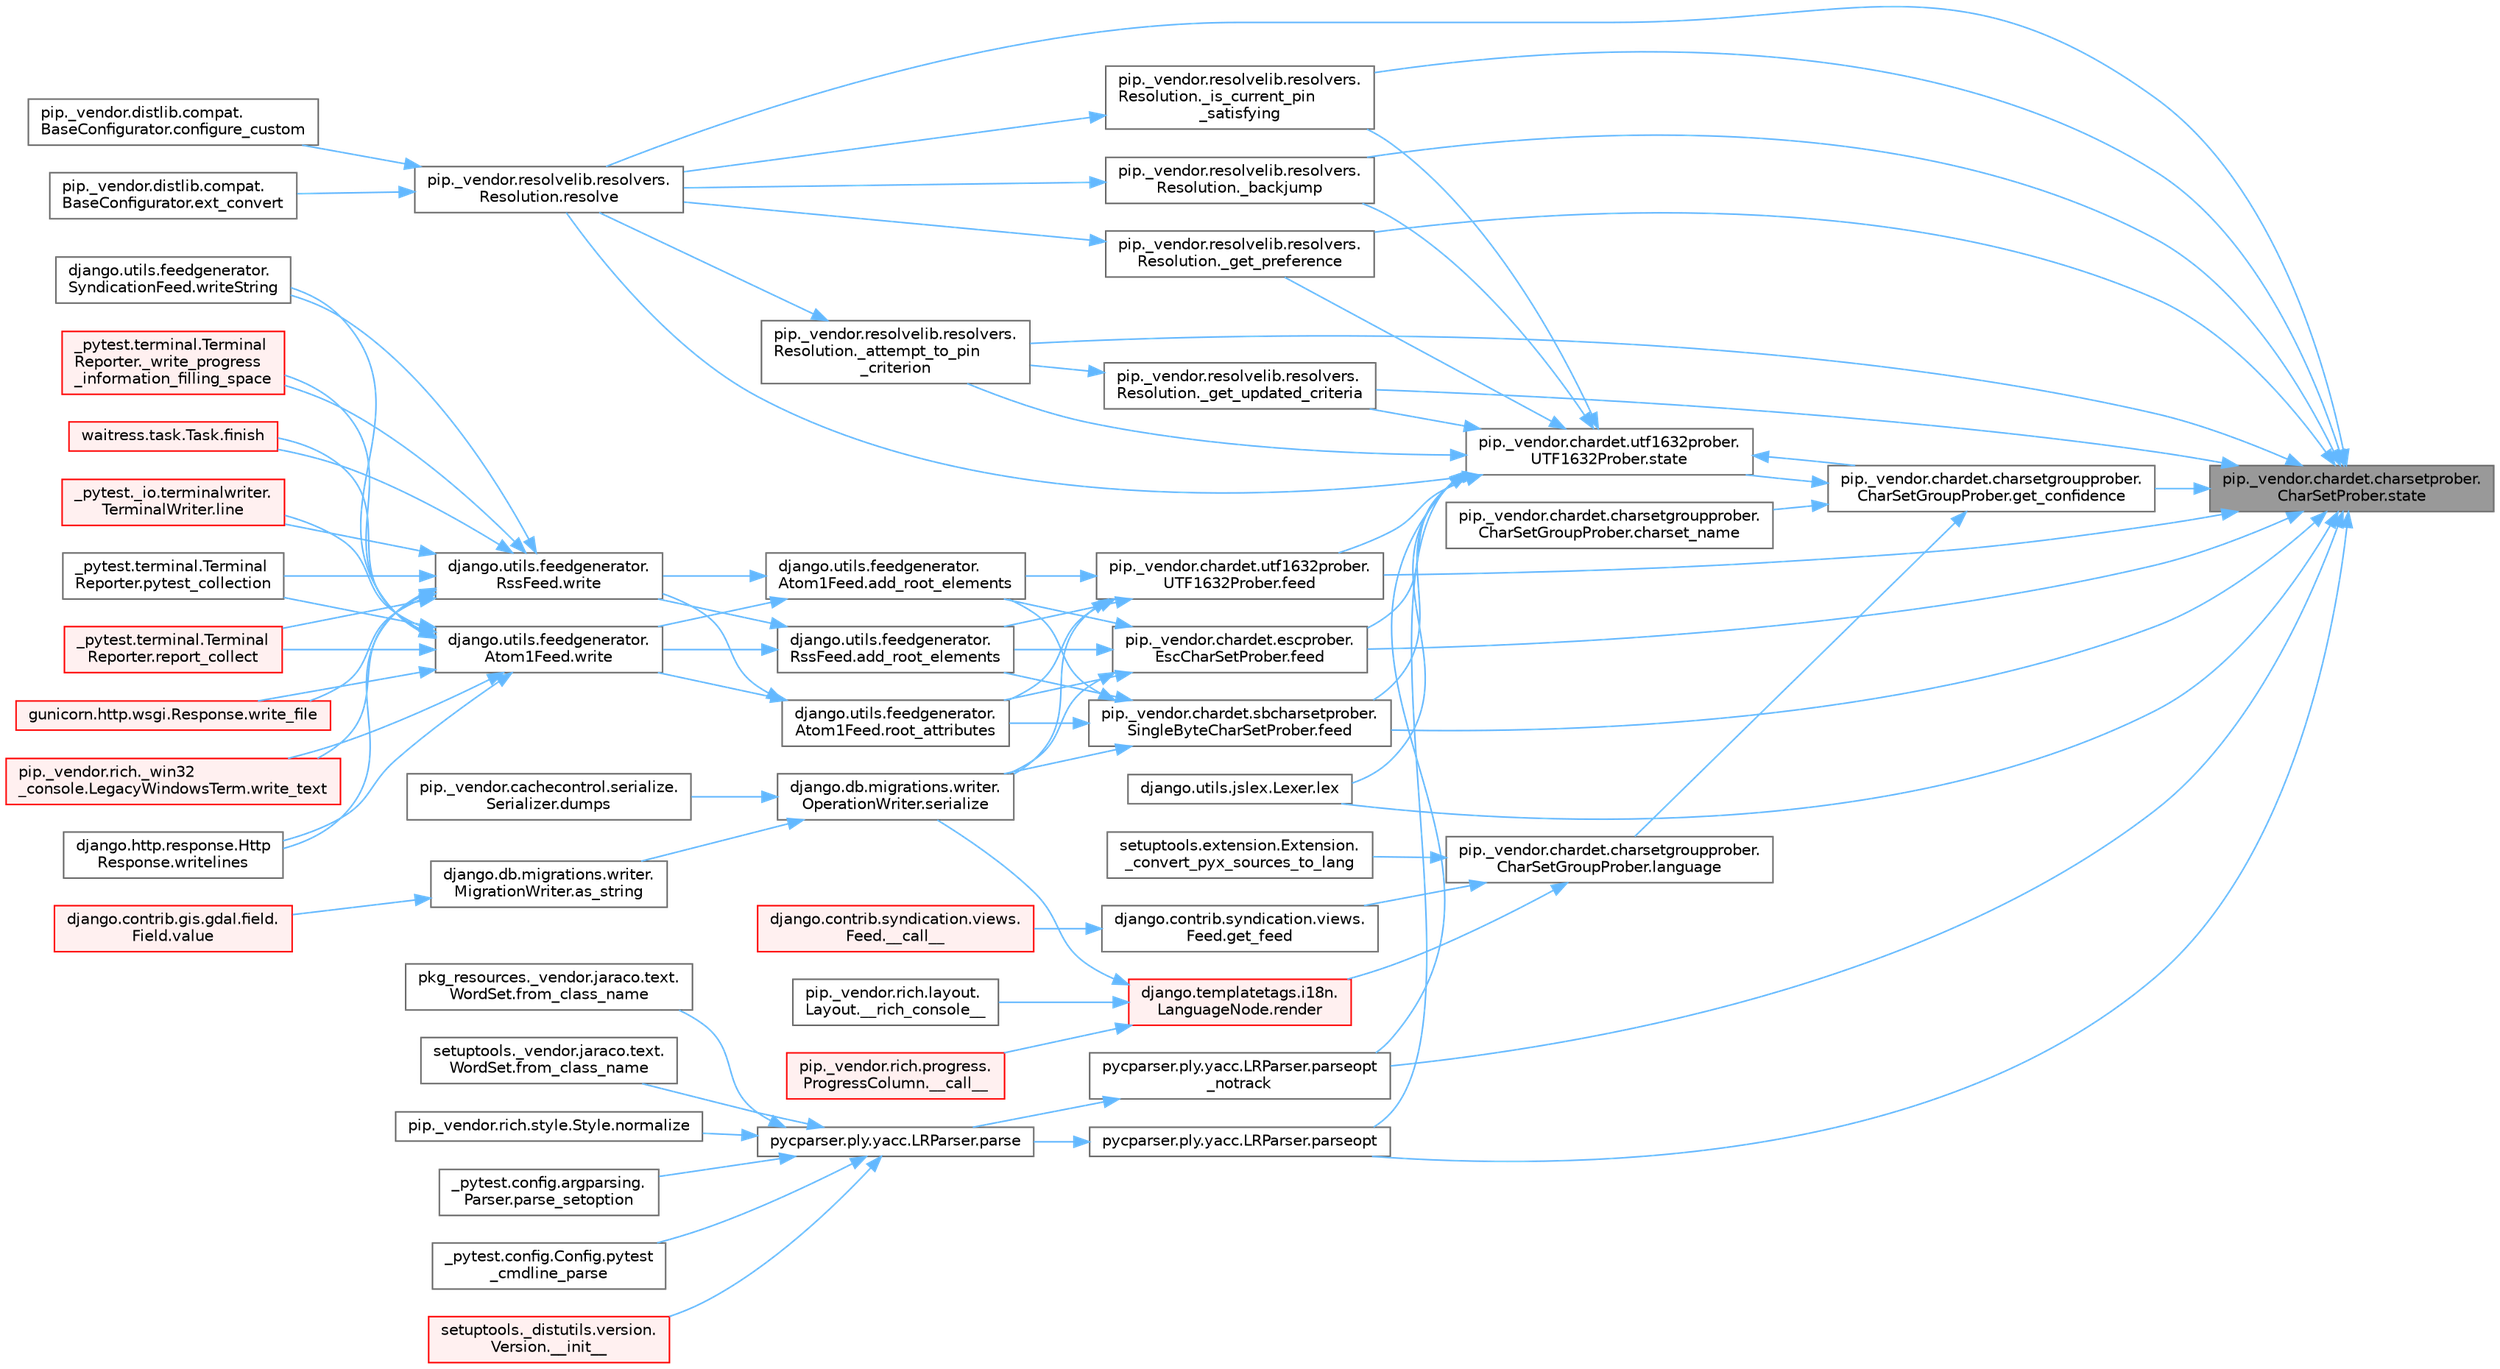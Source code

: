 digraph "pip._vendor.chardet.charsetprober.CharSetProber.state"
{
 // LATEX_PDF_SIZE
  bgcolor="transparent";
  edge [fontname=Helvetica,fontsize=10,labelfontname=Helvetica,labelfontsize=10];
  node [fontname=Helvetica,fontsize=10,shape=box,height=0.2,width=0.4];
  rankdir="RL";
  Node1 [id="Node000001",label="pip._vendor.chardet.charsetprober.\lCharSetProber.state",height=0.2,width=0.4,color="gray40", fillcolor="grey60", style="filled", fontcolor="black",tooltip=" "];
  Node1 -> Node2 [id="edge1_Node000001_Node000002",dir="back",color="steelblue1",style="solid",tooltip=" "];
  Node2 [id="Node000002",label="pip._vendor.resolvelib.resolvers.\lResolution._attempt_to_pin\l_criterion",height=0.2,width=0.4,color="grey40", fillcolor="white", style="filled",URL="$classpip_1_1__vendor_1_1resolvelib_1_1resolvers_1_1_resolution.html#a8ede57631fbb093024b2c6190f860578",tooltip=" "];
  Node2 -> Node3 [id="edge2_Node000002_Node000003",dir="back",color="steelblue1",style="solid",tooltip=" "];
  Node3 [id="Node000003",label="pip._vendor.resolvelib.resolvers.\lResolution.resolve",height=0.2,width=0.4,color="grey40", fillcolor="white", style="filled",URL="$classpip_1_1__vendor_1_1resolvelib_1_1resolvers_1_1_resolution.html#abf24a4f0e5020afae4ac2ee6d280807a",tooltip=" "];
  Node3 -> Node4 [id="edge3_Node000003_Node000004",dir="back",color="steelblue1",style="solid",tooltip=" "];
  Node4 [id="Node000004",label="pip._vendor.distlib.compat.\lBaseConfigurator.configure_custom",height=0.2,width=0.4,color="grey40", fillcolor="white", style="filled",URL="$classpip_1_1__vendor_1_1distlib_1_1compat_1_1_base_configurator.html#af4feb3037e756b7064576de15a803f21",tooltip=" "];
  Node3 -> Node5 [id="edge4_Node000003_Node000005",dir="back",color="steelblue1",style="solid",tooltip=" "];
  Node5 [id="Node000005",label="pip._vendor.distlib.compat.\lBaseConfigurator.ext_convert",height=0.2,width=0.4,color="grey40", fillcolor="white", style="filled",URL="$classpip_1_1__vendor_1_1distlib_1_1compat_1_1_base_configurator.html#ad2396c99e842d8f5f96207d76d9491cd",tooltip=" "];
  Node1 -> Node6 [id="edge5_Node000001_Node000006",dir="back",color="steelblue1",style="solid",tooltip=" "];
  Node6 [id="Node000006",label="pip._vendor.resolvelib.resolvers.\lResolution._backjump",height=0.2,width=0.4,color="grey40", fillcolor="white", style="filled",URL="$classpip_1_1__vendor_1_1resolvelib_1_1resolvers_1_1_resolution.html#a7fe87674694eeb17cb30dd36ebadda42",tooltip=" "];
  Node6 -> Node3 [id="edge6_Node000006_Node000003",dir="back",color="steelblue1",style="solid",tooltip=" "];
  Node1 -> Node7 [id="edge7_Node000001_Node000007",dir="back",color="steelblue1",style="solid",tooltip=" "];
  Node7 [id="Node000007",label="pip._vendor.resolvelib.resolvers.\lResolution._get_preference",height=0.2,width=0.4,color="grey40", fillcolor="white", style="filled",URL="$classpip_1_1__vendor_1_1resolvelib_1_1resolvers_1_1_resolution.html#a7c329ea763f619d3698aea05c1489e89",tooltip=" "];
  Node7 -> Node3 [id="edge8_Node000007_Node000003",dir="back",color="steelblue1",style="solid",tooltip=" "];
  Node1 -> Node8 [id="edge9_Node000001_Node000008",dir="back",color="steelblue1",style="solid",tooltip=" "];
  Node8 [id="Node000008",label="pip._vendor.resolvelib.resolvers.\lResolution._get_updated_criteria",height=0.2,width=0.4,color="grey40", fillcolor="white", style="filled",URL="$classpip_1_1__vendor_1_1resolvelib_1_1resolvers_1_1_resolution.html#a64151ae2f0f597da69ce99c3528ebff8",tooltip=" "];
  Node8 -> Node2 [id="edge10_Node000008_Node000002",dir="back",color="steelblue1",style="solid",tooltip=" "];
  Node1 -> Node9 [id="edge11_Node000001_Node000009",dir="back",color="steelblue1",style="solid",tooltip=" "];
  Node9 [id="Node000009",label="pip._vendor.resolvelib.resolvers.\lResolution._is_current_pin\l_satisfying",height=0.2,width=0.4,color="grey40", fillcolor="white", style="filled",URL="$classpip_1_1__vendor_1_1resolvelib_1_1resolvers_1_1_resolution.html#abc71e9edd52232d2f55e4b2b2f134618",tooltip=" "];
  Node9 -> Node3 [id="edge12_Node000009_Node000003",dir="back",color="steelblue1",style="solid",tooltip=" "];
  Node1 -> Node10 [id="edge13_Node000001_Node000010",dir="back",color="steelblue1",style="solid",tooltip=" "];
  Node10 [id="Node000010",label="pip._vendor.chardet.escprober.\lEscCharSetProber.feed",height=0.2,width=0.4,color="grey40", fillcolor="white", style="filled",URL="$classpip_1_1__vendor_1_1chardet_1_1escprober_1_1_esc_char_set_prober.html#ad4c988e1f9e0cfe2cae4ebdc50ebe61c",tooltip=" "];
  Node10 -> Node11 [id="edge14_Node000010_Node000011",dir="back",color="steelblue1",style="solid",tooltip=" "];
  Node11 [id="Node000011",label="django.utils.feedgenerator.\lAtom1Feed.add_root_elements",height=0.2,width=0.4,color="grey40", fillcolor="white", style="filled",URL="$classdjango_1_1utils_1_1feedgenerator_1_1_atom1_feed.html#a3f861beae65b2c1d07d6192175be850e",tooltip=" "];
  Node11 -> Node12 [id="edge15_Node000011_Node000012",dir="back",color="steelblue1",style="solid",tooltip=" "];
  Node12 [id="Node000012",label="django.utils.feedgenerator.\lAtom1Feed.write",height=0.2,width=0.4,color="grey40", fillcolor="white", style="filled",URL="$classdjango_1_1utils_1_1feedgenerator_1_1_atom1_feed.html#afbf5b931a75be201e339b64a8aa46119",tooltip=" "];
  Node12 -> Node13 [id="edge16_Node000012_Node000013",dir="back",color="steelblue1",style="solid",tooltip=" "];
  Node13 [id="Node000013",label="_pytest.terminal.Terminal\lReporter._write_progress\l_information_filling_space",height=0.2,width=0.4,color="red", fillcolor="#FFF0F0", style="filled",URL="$class__pytest_1_1terminal_1_1_terminal_reporter.html#a915f19bb955611b65c211c611c4568b1",tooltip=" "];
  Node12 -> Node16 [id="edge17_Node000012_Node000016",dir="back",color="steelblue1",style="solid",tooltip=" "];
  Node16 [id="Node000016",label="waitress.task.Task.finish",height=0.2,width=0.4,color="red", fillcolor="#FFF0F0", style="filled",URL="$classwaitress_1_1task_1_1_task.html#a1e94739ac27e14a159d0e17c6d3e54b2",tooltip=" "];
  Node12 -> Node89 [id="edge18_Node000012_Node000089",dir="back",color="steelblue1",style="solid",tooltip=" "];
  Node89 [id="Node000089",label="_pytest._io.terminalwriter.\lTerminalWriter.line",height=0.2,width=0.4,color="red", fillcolor="#FFF0F0", style="filled",URL="$class__pytest_1_1__io_1_1terminalwriter_1_1_terminal_writer.html#a70c206b6c71b946771673c95d93d5d5a",tooltip=" "];
  Node12 -> Node309 [id="edge19_Node000012_Node000309",dir="back",color="steelblue1",style="solid",tooltip=" "];
  Node309 [id="Node000309",label="_pytest.terminal.Terminal\lReporter.pytest_collection",height=0.2,width=0.4,color="grey40", fillcolor="white", style="filled",URL="$class__pytest_1_1terminal_1_1_terminal_reporter.html#a1c7fd0ed91d4a12bb30c452d893e467f",tooltip=" "];
  Node12 -> Node310 [id="edge20_Node000012_Node000310",dir="back",color="steelblue1",style="solid",tooltip=" "];
  Node310 [id="Node000310",label="_pytest.terminal.Terminal\lReporter.report_collect",height=0.2,width=0.4,color="red", fillcolor="#FFF0F0", style="filled",URL="$class__pytest_1_1terminal_1_1_terminal_reporter.html#a8aaee1238de041e936a2d65c80d5458b",tooltip=" "];
  Node12 -> Node313 [id="edge21_Node000012_Node000313",dir="back",color="steelblue1",style="solid",tooltip=" "];
  Node313 [id="Node000313",label="gunicorn.http.wsgi.Response.write_file",height=0.2,width=0.4,color="red", fillcolor="#FFF0F0", style="filled",URL="$classgunicorn_1_1http_1_1wsgi_1_1_response.html#a469fe7554d4ffcd4dd1497f24d216329",tooltip=" "];
  Node12 -> Node315 [id="edge22_Node000012_Node000315",dir="back",color="steelblue1",style="solid",tooltip=" "];
  Node315 [id="Node000315",label="pip._vendor.rich._win32\l_console.LegacyWindowsTerm.write_text",height=0.2,width=0.4,color="red", fillcolor="#FFF0F0", style="filled",URL="$classpip_1_1__vendor_1_1rich_1_1__win32__console_1_1_legacy_windows_term.html#a285165149598e15cac2caf4d03385612",tooltip=" "];
  Node12 -> Node317 [id="edge23_Node000012_Node000317",dir="back",color="steelblue1",style="solid",tooltip=" "];
  Node317 [id="Node000317",label="django.http.response.Http\lResponse.writelines",height=0.2,width=0.4,color="grey40", fillcolor="white", style="filled",URL="$classdjango_1_1http_1_1response_1_1_http_response.html#aceaa0c2997dfd21c34c44056e7292914",tooltip=" "];
  Node12 -> Node318 [id="edge24_Node000012_Node000318",dir="back",color="steelblue1",style="solid",tooltip=" "];
  Node318 [id="Node000318",label="django.utils.feedgenerator.\lSyndicationFeed.writeString",height=0.2,width=0.4,color="grey40", fillcolor="white", style="filled",URL="$classdjango_1_1utils_1_1feedgenerator_1_1_syndication_feed.html#a78aa2a245467085cb79cdca0dc35f677",tooltip=" "];
  Node11 -> Node88 [id="edge25_Node000011_Node000088",dir="back",color="steelblue1",style="solid",tooltip=" "];
  Node88 [id="Node000088",label="django.utils.feedgenerator.\lRssFeed.write",height=0.2,width=0.4,color="grey40", fillcolor="white", style="filled",URL="$classdjango_1_1utils_1_1feedgenerator_1_1_rss_feed.html#a63ea2926c2c773e874f51ced997a2618",tooltip=" "];
  Node88 -> Node13 [id="edge26_Node000088_Node000013",dir="back",color="steelblue1",style="solid",tooltip=" "];
  Node88 -> Node16 [id="edge27_Node000088_Node000016",dir="back",color="steelblue1",style="solid",tooltip=" "];
  Node88 -> Node89 [id="edge28_Node000088_Node000089",dir="back",color="steelblue1",style="solid",tooltip=" "];
  Node88 -> Node309 [id="edge29_Node000088_Node000309",dir="back",color="steelblue1",style="solid",tooltip=" "];
  Node88 -> Node310 [id="edge30_Node000088_Node000310",dir="back",color="steelblue1",style="solid",tooltip=" "];
  Node88 -> Node313 [id="edge31_Node000088_Node000313",dir="back",color="steelblue1",style="solid",tooltip=" "];
  Node88 -> Node315 [id="edge32_Node000088_Node000315",dir="back",color="steelblue1",style="solid",tooltip=" "];
  Node88 -> Node317 [id="edge33_Node000088_Node000317",dir="back",color="steelblue1",style="solid",tooltip=" "];
  Node88 -> Node318 [id="edge34_Node000088_Node000318",dir="back",color="steelblue1",style="solid",tooltip=" "];
  Node10 -> Node87 [id="edge35_Node000010_Node000087",dir="back",color="steelblue1",style="solid",tooltip=" "];
  Node87 [id="Node000087",label="django.utils.feedgenerator.\lRssFeed.add_root_elements",height=0.2,width=0.4,color="grey40", fillcolor="white", style="filled",URL="$classdjango_1_1utils_1_1feedgenerator_1_1_rss_feed.html#afe28a1e8efc5fc065f74b4277a43663e",tooltip=" "];
  Node87 -> Node12 [id="edge36_Node000087_Node000012",dir="back",color="steelblue1",style="solid",tooltip=" "];
  Node87 -> Node88 [id="edge37_Node000087_Node000088",dir="back",color="steelblue1",style="solid",tooltip=" "];
  Node10 -> Node1735 [id="edge38_Node000010_Node001735",dir="back",color="steelblue1",style="solid",tooltip=" "];
  Node1735 [id="Node001735",label="django.utils.feedgenerator.\lAtom1Feed.root_attributes",height=0.2,width=0.4,color="grey40", fillcolor="white", style="filled",URL="$classdjango_1_1utils_1_1feedgenerator_1_1_atom1_feed.html#a8ea06279a106db871795893125306409",tooltip=" "];
  Node1735 -> Node12 [id="edge39_Node001735_Node000012",dir="back",color="steelblue1",style="solid",tooltip=" "];
  Node1735 -> Node88 [id="edge40_Node001735_Node000088",dir="back",color="steelblue1",style="solid",tooltip=" "];
  Node10 -> Node1006 [id="edge41_Node000010_Node001006",dir="back",color="steelblue1",style="solid",tooltip=" "];
  Node1006 [id="Node001006",label="django.db.migrations.writer.\lOperationWriter.serialize",height=0.2,width=0.4,color="grey40", fillcolor="white", style="filled",URL="$classdjango_1_1db_1_1migrations_1_1writer_1_1_operation_writer.html#a866e8d13e1c54a35d74e9a6b0383b2f8",tooltip=" "];
  Node1006 -> Node1007 [id="edge42_Node001006_Node001007",dir="back",color="steelblue1",style="solid",tooltip=" "];
  Node1007 [id="Node001007",label="django.db.migrations.writer.\lMigrationWriter.as_string",height=0.2,width=0.4,color="grey40", fillcolor="white", style="filled",URL="$classdjango_1_1db_1_1migrations_1_1writer_1_1_migration_writer.html#a4cf831cf0ce1f20f21c7e5ce5ec60980",tooltip=" "];
  Node1007 -> Node1008 [id="edge43_Node001007_Node001008",dir="back",color="steelblue1",style="solid",tooltip=" "];
  Node1008 [id="Node001008",label="django.contrib.gis.gdal.field.\lField.value",height=0.2,width=0.4,color="red", fillcolor="#FFF0F0", style="filled",URL="$classdjango_1_1contrib_1_1gis_1_1gdal_1_1field_1_1_field.html#a0534fa49aaead023461bb9458776c33c",tooltip=" "];
  Node1006 -> Node2377 [id="edge44_Node001006_Node002377",dir="back",color="steelblue1",style="solid",tooltip=" "];
  Node2377 [id="Node002377",label="pip._vendor.cachecontrol.serialize.\lSerializer.dumps",height=0.2,width=0.4,color="grey40", fillcolor="white", style="filled",URL="$classpip_1_1__vendor_1_1cachecontrol_1_1serialize_1_1_serializer.html#af9655b2c82e5c0e3d17fd611d32c7804",tooltip=" "];
  Node1 -> Node3186 [id="edge45_Node000001_Node003186",dir="back",color="steelblue1",style="solid",tooltip=" "];
  Node3186 [id="Node003186",label="pip._vendor.chardet.sbcharsetprober.\lSingleByteCharSetProber.feed",height=0.2,width=0.4,color="grey40", fillcolor="white", style="filled",URL="$classpip_1_1__vendor_1_1chardet_1_1sbcharsetprober_1_1_single_byte_char_set_prober.html#ab6d2e8e37d450e7ce0dda8dadfec2b57",tooltip=" "];
  Node3186 -> Node11 [id="edge46_Node003186_Node000011",dir="back",color="steelblue1",style="solid",tooltip=" "];
  Node3186 -> Node87 [id="edge47_Node003186_Node000087",dir="back",color="steelblue1",style="solid",tooltip=" "];
  Node3186 -> Node1735 [id="edge48_Node003186_Node001735",dir="back",color="steelblue1",style="solid",tooltip=" "];
  Node3186 -> Node1006 [id="edge49_Node003186_Node001006",dir="back",color="steelblue1",style="solid",tooltip=" "];
  Node1 -> Node3187 [id="edge50_Node000001_Node003187",dir="back",color="steelblue1",style="solid",tooltip=" "];
  Node3187 [id="Node003187",label="pip._vendor.chardet.utf1632prober.\lUTF1632Prober.feed",height=0.2,width=0.4,color="grey40", fillcolor="white", style="filled",URL="$classpip_1_1__vendor_1_1chardet_1_1utf1632prober_1_1_u_t_f1632_prober.html#a16a8bea3b9608f94237b49f2f0cd4b74",tooltip=" "];
  Node3187 -> Node11 [id="edge51_Node003187_Node000011",dir="back",color="steelblue1",style="solid",tooltip=" "];
  Node3187 -> Node87 [id="edge52_Node003187_Node000087",dir="back",color="steelblue1",style="solid",tooltip=" "];
  Node3187 -> Node1735 [id="edge53_Node003187_Node001735",dir="back",color="steelblue1",style="solid",tooltip=" "];
  Node3187 -> Node1006 [id="edge54_Node003187_Node001006",dir="back",color="steelblue1",style="solid",tooltip=" "];
  Node1 -> Node3188 [id="edge55_Node000001_Node003188",dir="back",color="steelblue1",style="solid",tooltip=" "];
  Node3188 [id="Node003188",label="pip._vendor.chardet.charsetgroupprober.\lCharSetGroupProber.get_confidence",height=0.2,width=0.4,color="grey40", fillcolor="white", style="filled",URL="$classpip_1_1__vendor_1_1chardet_1_1charsetgroupprober_1_1_char_set_group_prober.html#a45c3877c8cf8576a1198d250f91c33f9",tooltip=" "];
  Node3188 -> Node3189 [id="edge56_Node003188_Node003189",dir="back",color="steelblue1",style="solid",tooltip=" "];
  Node3189 [id="Node003189",label="pip._vendor.chardet.charsetgroupprober.\lCharSetGroupProber.charset_name",height=0.2,width=0.4,color="grey40", fillcolor="white", style="filled",URL="$classpip_1_1__vendor_1_1chardet_1_1charsetgroupprober_1_1_char_set_group_prober.html#a72f1a7ffc65aedd4c2fb9c1eb05249cf",tooltip=" "];
  Node3188 -> Node3190 [id="edge57_Node003188_Node003190",dir="back",color="steelblue1",style="solid",tooltip=" "];
  Node3190 [id="Node003190",label="pip._vendor.chardet.charsetgroupprober.\lCharSetGroupProber.language",height=0.2,width=0.4,color="grey40", fillcolor="white", style="filled",URL="$classpip_1_1__vendor_1_1chardet_1_1charsetgroupprober_1_1_char_set_group_prober.html#a4eed2755176d79c1d176c7500400f899",tooltip=" "];
  Node3190 -> Node3191 [id="edge58_Node003190_Node003191",dir="back",color="steelblue1",style="solid",tooltip=" "];
  Node3191 [id="Node003191",label="setuptools.extension.Extension.\l_convert_pyx_sources_to_lang",height=0.2,width=0.4,color="grey40", fillcolor="white", style="filled",URL="$classsetuptools_1_1extension_1_1_extension.html#aaf601d7106ef472a4913e4bacd039c2a",tooltip=" "];
  Node3190 -> Node1888 [id="edge59_Node003190_Node001888",dir="back",color="steelblue1",style="solid",tooltip=" "];
  Node1888 [id="Node001888",label="django.contrib.syndication.views.\lFeed.get_feed",height=0.2,width=0.4,color="grey40", fillcolor="white", style="filled",URL="$classdjango_1_1contrib_1_1syndication_1_1views_1_1_feed.html#a22e9036857876e13966fd7f846ae909d",tooltip=" "];
  Node1888 -> Node1889 [id="edge60_Node001888_Node001889",dir="back",color="steelblue1",style="solid",tooltip=" "];
  Node1889 [id="Node001889",label="django.contrib.syndication.views.\lFeed.__call__",height=0.2,width=0.4,color="red", fillcolor="#FFF0F0", style="filled",URL="$classdjango_1_1contrib_1_1syndication_1_1views_1_1_feed.html#ac7a9680a1b709d8eb37ae3c6ce000220",tooltip=" "];
  Node3190 -> Node3192 [id="edge61_Node003190_Node003192",dir="back",color="steelblue1",style="solid",tooltip=" "];
  Node3192 [id="Node003192",label="django.templatetags.i18n.\lLanguageNode.render",height=0.2,width=0.4,color="red", fillcolor="#FFF0F0", style="filled",URL="$classdjango_1_1templatetags_1_1i18n_1_1_language_node.html#a2c88f345e9d8623bafaa4eb5efdefa84",tooltip=" "];
  Node3192 -> Node453 [id="edge62_Node003192_Node000453",dir="back",color="steelblue1",style="solid",tooltip=" "];
  Node453 [id="Node000453",label="pip._vendor.rich.progress.\lProgressColumn.__call__",height=0.2,width=0.4,color="red", fillcolor="#FFF0F0", style="filled",URL="$classpip_1_1__vendor_1_1rich_1_1progress_1_1_progress_column.html#ae0c399be74222f949edb0fa5324cf6ea",tooltip=" "];
  Node3192 -> Node454 [id="edge63_Node003192_Node000454",dir="back",color="steelblue1",style="solid",tooltip=" "];
  Node454 [id="Node000454",label="pip._vendor.rich.layout.\lLayout.__rich_console__",height=0.2,width=0.4,color="grey40", fillcolor="white", style="filled",URL="$classpip_1_1__vendor_1_1rich_1_1layout_1_1_layout.html#ac39cb3d17d2b0324ee1b0dada41a3ebd",tooltip=" "];
  Node3192 -> Node1006 [id="edge64_Node003192_Node001006",dir="back",color="steelblue1",style="solid",tooltip=" "];
  Node3188 -> Node3193 [id="edge65_Node003188_Node003193",dir="back",color="steelblue1",style="solid",tooltip=" "];
  Node3193 [id="Node003193",label="pip._vendor.chardet.utf1632prober.\lUTF1632Prober.state",height=0.2,width=0.4,color="grey40", fillcolor="white", style="filled",URL="$classpip_1_1__vendor_1_1chardet_1_1utf1632prober_1_1_u_t_f1632_prober.html#a33fbc3b38525fe5a4e994e25118a46db",tooltip=" "];
  Node3193 -> Node2 [id="edge66_Node003193_Node000002",dir="back",color="steelblue1",style="solid",tooltip=" "];
  Node3193 -> Node6 [id="edge67_Node003193_Node000006",dir="back",color="steelblue1",style="solid",tooltip=" "];
  Node3193 -> Node7 [id="edge68_Node003193_Node000007",dir="back",color="steelblue1",style="solid",tooltip=" "];
  Node3193 -> Node8 [id="edge69_Node003193_Node000008",dir="back",color="steelblue1",style="solid",tooltip=" "];
  Node3193 -> Node9 [id="edge70_Node003193_Node000009",dir="back",color="steelblue1",style="solid",tooltip=" "];
  Node3193 -> Node10 [id="edge71_Node003193_Node000010",dir="back",color="steelblue1",style="solid",tooltip=" "];
  Node3193 -> Node3186 [id="edge72_Node003193_Node003186",dir="back",color="steelblue1",style="solid",tooltip=" "];
  Node3193 -> Node3187 [id="edge73_Node003193_Node003187",dir="back",color="steelblue1",style="solid",tooltip=" "];
  Node3193 -> Node3188 [id="edge74_Node003193_Node003188",dir="back",color="steelblue1",style="solid",tooltip=" "];
  Node3193 -> Node3194 [id="edge75_Node003193_Node003194",dir="back",color="steelblue1",style="solid",tooltip=" "];
  Node3194 [id="Node003194",label="django.utils.jslex.Lexer.lex",height=0.2,width=0.4,color="grey40", fillcolor="white", style="filled",URL="$classdjango_1_1utils_1_1jslex_1_1_lexer.html#ac1ea9cc06e8fb7d8aa61579b343d5689",tooltip=" "];
  Node3193 -> Node3195 [id="edge76_Node003193_Node003195",dir="back",color="steelblue1",style="solid",tooltip=" "];
  Node3195 [id="Node003195",label="pycparser.ply.yacc.LRParser.parseopt",height=0.2,width=0.4,color="grey40", fillcolor="white", style="filled",URL="$classpycparser_1_1ply_1_1yacc_1_1_l_r_parser.html#a5f0e8a66265f6c3fb3de2be9372c558c",tooltip=" "];
  Node3195 -> Node3196 [id="edge77_Node003195_Node003196",dir="back",color="steelblue1",style="solid",tooltip=" "];
  Node3196 [id="Node003196",label="pycparser.ply.yacc.LRParser.parse",height=0.2,width=0.4,color="grey40", fillcolor="white", style="filled",URL="$classpycparser_1_1ply_1_1yacc_1_1_l_r_parser.html#a8e0ed5150402ae8a52ff2ed0f6c46486",tooltip=" "];
  Node3196 -> Node1611 [id="edge78_Node003196_Node001611",dir="back",color="steelblue1",style="solid",tooltip=" "];
  Node1611 [id="Node001611",label="setuptools._distutils.version.\lVersion.__init__",height=0.2,width=0.4,color="red", fillcolor="#FFF0F0", style="filled",URL="$classsetuptools_1_1__distutils_1_1version_1_1_version.html#a6eb3c2f0d326644884717848b784e398",tooltip=" "];
  Node3196 -> Node1612 [id="edge79_Node003196_Node001612",dir="back",color="steelblue1",style="solid",tooltip=" "];
  Node1612 [id="Node001612",label="pkg_resources._vendor.jaraco.text.\lWordSet.from_class_name",height=0.2,width=0.4,color="grey40", fillcolor="white", style="filled",URL="$classpkg__resources_1_1__vendor_1_1jaraco_1_1text_1_1_word_set.html#a34e366f395f8e0b61e6b66a93bc8e848",tooltip=" "];
  Node3196 -> Node1613 [id="edge80_Node003196_Node001613",dir="back",color="steelblue1",style="solid",tooltip=" "];
  Node1613 [id="Node001613",label="setuptools._vendor.jaraco.text.\lWordSet.from_class_name",height=0.2,width=0.4,color="grey40", fillcolor="white", style="filled",URL="$classsetuptools_1_1__vendor_1_1jaraco_1_1text_1_1_word_set.html#acc6d49fea7948867996de1a704579124",tooltip=" "];
  Node3196 -> Node1614 [id="edge81_Node003196_Node001614",dir="back",color="steelblue1",style="solid",tooltip=" "];
  Node1614 [id="Node001614",label="pip._vendor.rich.style.Style.normalize",height=0.2,width=0.4,color="grey40", fillcolor="white", style="filled",URL="$classpip_1_1__vendor_1_1rich_1_1style_1_1_style.html#a702aa841b25a26307558cb52dcb12f0d",tooltip=" "];
  Node3196 -> Node1615 [id="edge82_Node003196_Node001615",dir="back",color="steelblue1",style="solid",tooltip=" "];
  Node1615 [id="Node001615",label="_pytest.config.argparsing.\lParser.parse_setoption",height=0.2,width=0.4,color="grey40", fillcolor="white", style="filled",URL="$class__pytest_1_1config_1_1argparsing_1_1_parser.html#a406b16cc4dad29c64f46812c624e203c",tooltip=" "];
  Node3196 -> Node1616 [id="edge83_Node003196_Node001616",dir="back",color="steelblue1",style="solid",tooltip=" "];
  Node1616 [id="Node001616",label="_pytest.config.Config.pytest\l_cmdline_parse",height=0.2,width=0.4,color="grey40", fillcolor="white", style="filled",URL="$class__pytest_1_1config_1_1_config.html#a87d1af36d8238d7df5315b782f91fc1d",tooltip=" "];
  Node3193 -> Node3197 [id="edge84_Node003193_Node003197",dir="back",color="steelblue1",style="solid",tooltip=" "];
  Node3197 [id="Node003197",label="pycparser.ply.yacc.LRParser.parseopt\l_notrack",height=0.2,width=0.4,color="grey40", fillcolor="white", style="filled",URL="$classpycparser_1_1ply_1_1yacc_1_1_l_r_parser.html#a67455ac593f9df2cff0efb9ac014e291",tooltip=" "];
  Node3197 -> Node3196 [id="edge85_Node003197_Node003196",dir="back",color="steelblue1",style="solid",tooltip=" "];
  Node3193 -> Node3 [id="edge86_Node003193_Node000003",dir="back",color="steelblue1",style="solid",tooltip=" "];
  Node1 -> Node3194 [id="edge87_Node000001_Node003194",dir="back",color="steelblue1",style="solid",tooltip=" "];
  Node1 -> Node3195 [id="edge88_Node000001_Node003195",dir="back",color="steelblue1",style="solid",tooltip=" "];
  Node1 -> Node3197 [id="edge89_Node000001_Node003197",dir="back",color="steelblue1",style="solid",tooltip=" "];
  Node1 -> Node3 [id="edge90_Node000001_Node000003",dir="back",color="steelblue1",style="solid",tooltip=" "];
}
